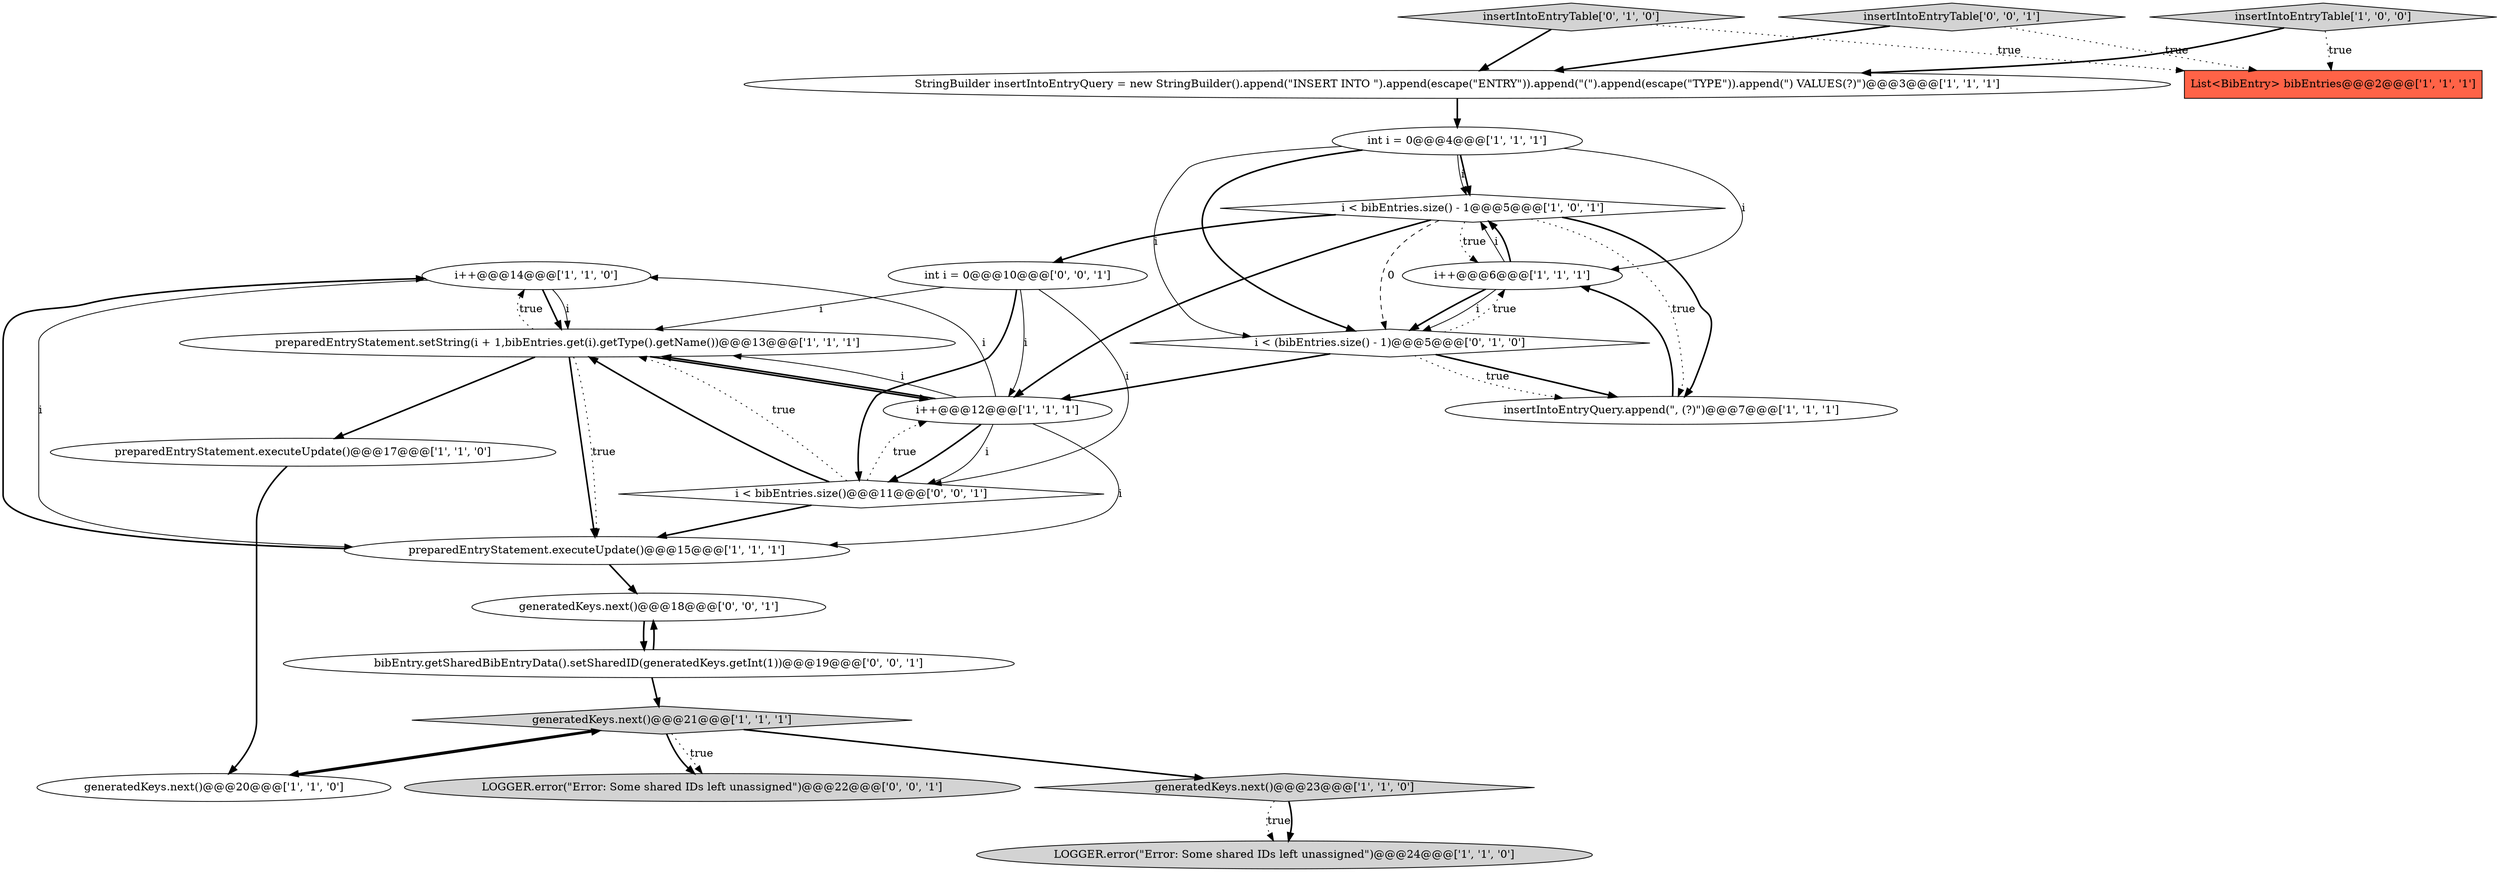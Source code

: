 digraph {
3 [style = filled, label = "i++@@@14@@@['1', '1', '0']", fillcolor = white, shape = ellipse image = "AAA0AAABBB1BBB"];
17 [style = filled, label = "insertIntoEntryTable['0', '1', '0']", fillcolor = lightgray, shape = diamond image = "AAA0AAABBB2BBB"];
7 [style = filled, label = "StringBuilder insertIntoEntryQuery = new StringBuilder().append(\"INSERT INTO \").append(escape(\"ENTRY\")).append(\"(\").append(escape(\"TYPE\")).append(\") VALUES(?)\")@@@3@@@['1', '1', '1']", fillcolor = white, shape = ellipse image = "AAA0AAABBB1BBB"];
8 [style = filled, label = "generatedKeys.next()@@@23@@@['1', '1', '0']", fillcolor = lightgray, shape = diamond image = "AAA0AAABBB1BBB"];
1 [style = filled, label = "i++@@@6@@@['1', '1', '1']", fillcolor = white, shape = ellipse image = "AAA0AAABBB1BBB"];
5 [style = filled, label = "generatedKeys.next()@@@21@@@['1', '1', '1']", fillcolor = lightgray, shape = diamond image = "AAA0AAABBB1BBB"];
13 [style = filled, label = "preparedEntryStatement.executeUpdate()@@@15@@@['1', '1', '1']", fillcolor = white, shape = ellipse image = "AAA0AAABBB1BBB"];
16 [style = filled, label = "i < (bibEntries.size() - 1)@@@5@@@['0', '1', '0']", fillcolor = white, shape = diamond image = "AAA1AAABBB2BBB"];
2 [style = filled, label = "preparedEntryStatement.executeUpdate()@@@17@@@['1', '1', '0']", fillcolor = white, shape = ellipse image = "AAA0AAABBB1BBB"];
21 [style = filled, label = "bibEntry.getSharedBibEntryData().setSharedID(generatedKeys.getInt(1))@@@19@@@['0', '0', '1']", fillcolor = white, shape = ellipse image = "AAA0AAABBB3BBB"];
4 [style = filled, label = "List<BibEntry> bibEntries@@@2@@@['1', '1', '1']", fillcolor = tomato, shape = box image = "AAA0AAABBB1BBB"];
23 [style = filled, label = "int i = 0@@@10@@@['0', '0', '1']", fillcolor = white, shape = ellipse image = "AAA0AAABBB3BBB"];
9 [style = filled, label = "int i = 0@@@4@@@['1', '1', '1']", fillcolor = white, shape = ellipse image = "AAA0AAABBB1BBB"];
6 [style = filled, label = "insertIntoEntryTable['1', '0', '0']", fillcolor = lightgray, shape = diamond image = "AAA0AAABBB1BBB"];
14 [style = filled, label = "generatedKeys.next()@@@20@@@['1', '1', '0']", fillcolor = white, shape = ellipse image = "AAA0AAABBB1BBB"];
11 [style = filled, label = "LOGGER.error(\"Error: Some shared IDs left unassigned\")@@@24@@@['1', '1', '0']", fillcolor = lightgray, shape = ellipse image = "AAA0AAABBB1BBB"];
10 [style = filled, label = "insertIntoEntryQuery.append(\", (?)\")@@@7@@@['1', '1', '1']", fillcolor = white, shape = ellipse image = "AAA0AAABBB1BBB"];
0 [style = filled, label = "preparedEntryStatement.setString(i + 1,bibEntries.get(i).getType().getName())@@@13@@@['1', '1', '1']", fillcolor = white, shape = ellipse image = "AAA0AAABBB1BBB"];
19 [style = filled, label = "i < bibEntries.size()@@@11@@@['0', '0', '1']", fillcolor = white, shape = diamond image = "AAA0AAABBB3BBB"];
12 [style = filled, label = "i < bibEntries.size() - 1@@@5@@@['1', '0', '1']", fillcolor = white, shape = diamond image = "AAA0AAABBB1BBB"];
18 [style = filled, label = "insertIntoEntryTable['0', '0', '1']", fillcolor = lightgray, shape = diamond image = "AAA0AAABBB3BBB"];
15 [style = filled, label = "i++@@@12@@@['1', '1', '1']", fillcolor = white, shape = ellipse image = "AAA0AAABBB1BBB"];
22 [style = filled, label = "generatedKeys.next()@@@18@@@['0', '0', '1']", fillcolor = white, shape = ellipse image = "AAA0AAABBB3BBB"];
20 [style = filled, label = "LOGGER.error(\"Error: Some shared IDs left unassigned\")@@@22@@@['0', '0', '1']", fillcolor = lightgray, shape = ellipse image = "AAA0AAABBB3BBB"];
12->10 [style = dotted, label="true"];
14->5 [style = bold, label=""];
5->14 [style = bold, label=""];
8->11 [style = dotted, label="true"];
9->12 [style = solid, label="i"];
19->0 [style = dotted, label="true"];
12->16 [style = dashed, label="0"];
15->0 [style = solid, label="i"];
5->8 [style = bold, label=""];
15->19 [style = solid, label="i"];
23->19 [style = bold, label=""];
21->22 [style = bold, label=""];
9->16 [style = solid, label="i"];
15->13 [style = solid, label="i"];
1->12 [style = solid, label="i"];
7->9 [style = bold, label=""];
1->12 [style = bold, label=""];
12->15 [style = bold, label=""];
9->16 [style = bold, label=""];
5->20 [style = dotted, label="true"];
13->22 [style = bold, label=""];
0->3 [style = dotted, label="true"];
23->19 [style = solid, label="i"];
16->15 [style = bold, label=""];
15->19 [style = bold, label=""];
0->13 [style = dotted, label="true"];
19->0 [style = bold, label=""];
12->23 [style = bold, label=""];
17->4 [style = dotted, label="true"];
0->13 [style = bold, label=""];
16->1 [style = dotted, label="true"];
16->10 [style = bold, label=""];
19->13 [style = bold, label=""];
10->1 [style = bold, label=""];
12->10 [style = bold, label=""];
8->11 [style = bold, label=""];
6->4 [style = dotted, label="true"];
15->0 [style = bold, label=""];
0->15 [style = bold, label=""];
23->15 [style = solid, label="i"];
18->4 [style = dotted, label="true"];
16->10 [style = dotted, label="true"];
3->0 [style = bold, label=""];
15->3 [style = solid, label="i"];
21->5 [style = bold, label=""];
5->20 [style = bold, label=""];
3->0 [style = solid, label="i"];
3->13 [style = solid, label="i"];
19->15 [style = dotted, label="true"];
13->3 [style = bold, label=""];
2->14 [style = bold, label=""];
22->21 [style = bold, label=""];
0->2 [style = bold, label=""];
6->7 [style = bold, label=""];
17->7 [style = bold, label=""];
1->16 [style = bold, label=""];
12->1 [style = dotted, label="true"];
1->16 [style = solid, label="i"];
23->0 [style = solid, label="i"];
9->12 [style = bold, label=""];
9->1 [style = solid, label="i"];
18->7 [style = bold, label=""];
}
